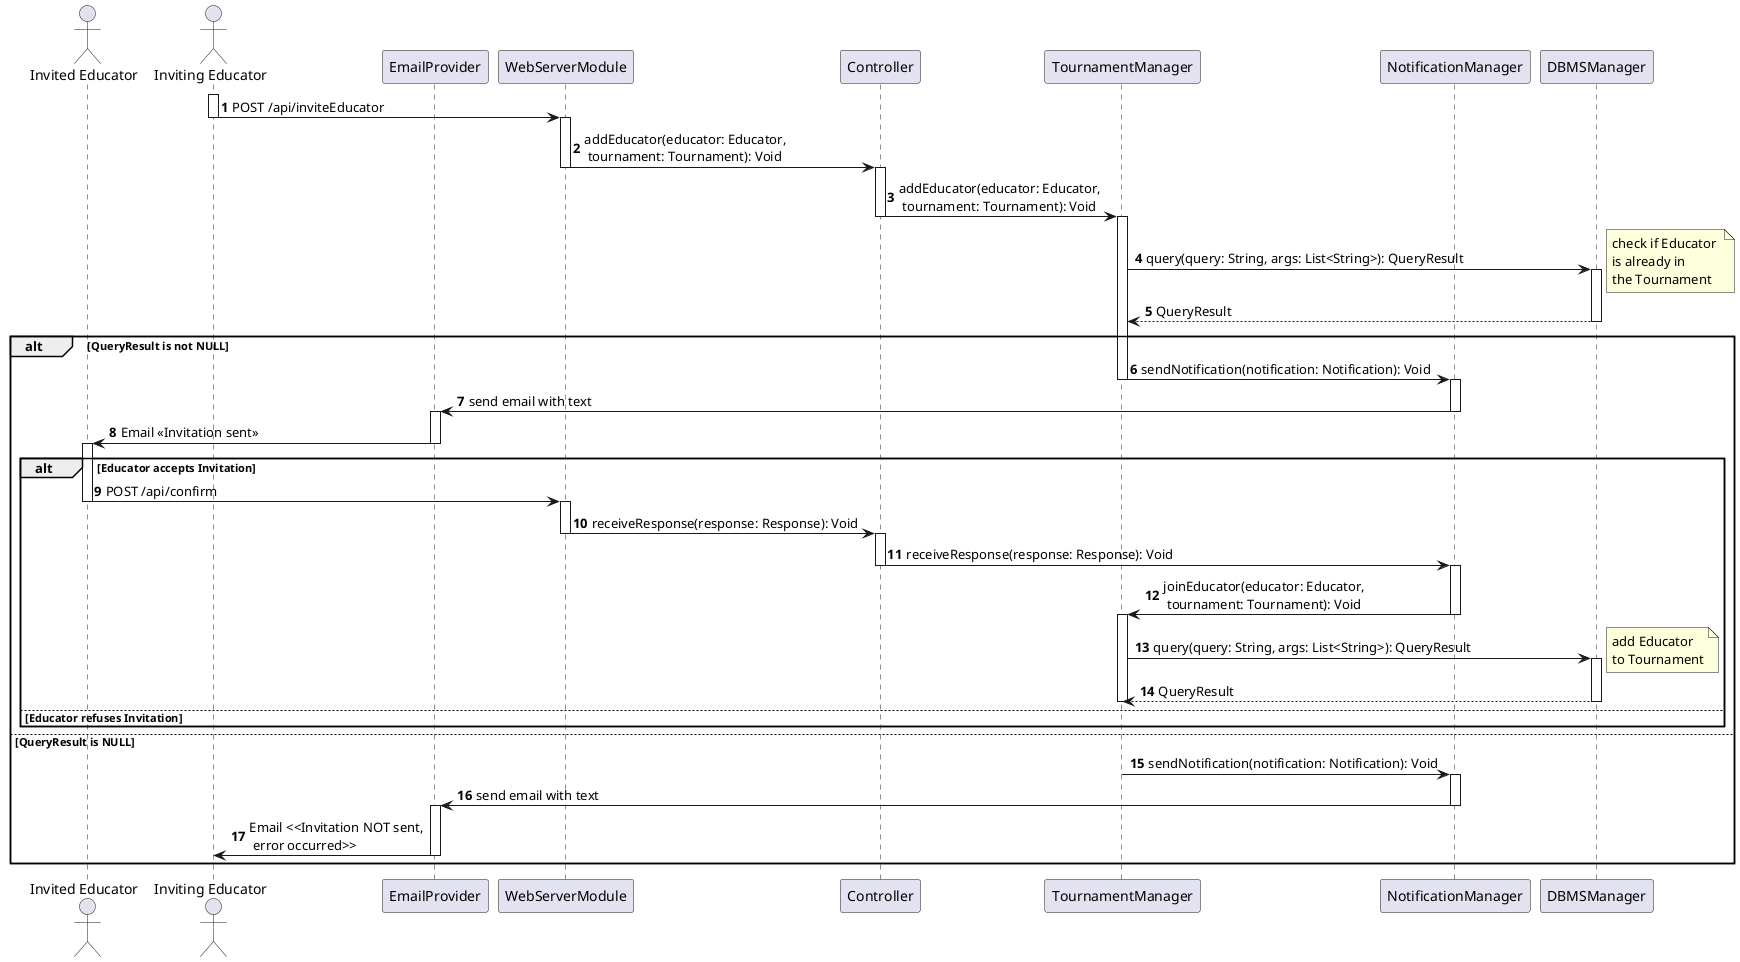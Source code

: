 @startuml

autonumber

actor "Invited Educator" as U2
actor "Inviting Educator" as U1
participant EmailProvider as EP
participant WebServerModule as WS
participant Controller as C
participant TournamentManager as TM
participant NotificationManager as NM
participant DBMSManager as DBMS

activate U1
U1 -> WS: POST /api/inviteEducator
deactivate U1
activate WS
WS -> C: addEducator(educator: Educator,\n tournament: Tournament): Void
deactivate WS
activate C
C -> TM: addEducator(educator: Educator,\n tournament: Tournament): Void
deactivate C
activate TM
TM -> DBMS: query(query: String, args: List<String>): QueryResult
activate DBMS
note right
    check if Educator 
    is already in 
    the Tournament
end note
DBMS --> TM: QueryResult
deactivate DBMS
alt QueryResult is not NULL
    TM -> NM: sendNotification(notification: Notification): Void
    deactivate TM
    activate NM
    NM -> EP: send email with text
    deactivate NM
    activate EP
    EP -> U2: Email <<Invitation sent>>
    deactivate EP
    activate U2
    alt Educator accepts Invitation
        U2 -> WS: POST /api/confirm
        deactivate U2
        activate WS
        WS -> C: receiveResponse(response: Response): Void
        deactivate WS
        activate C
        C -> NM: receiveResponse(response: Response): Void
        deactivate C
        activate NM
        NM -> TM: joinEducator(educator: Educator,\n tournament: Tournament): Void
        deactivate NM
        activate TM
        TM -> DBMS: query(query: String, args: List<String>): QueryResult
        activate DBMS
        note right
            add Educator 
            to Tournament
        end note
        DBMS --> TM: QueryResult
        deactivate DBMS
        deactivate TM
    else Educator refuses Invitation
    end
else QueryResult is NULL
    TM -> NM: sendNotification(notification: Notification): Void
    activate NM
    NM -> EP: send email with text
    deactivate NM
    activate EP
    EP -> U1: Email <<Invitation NOT sent,\n error occurred>>
    deactivate EP
end

@enduml